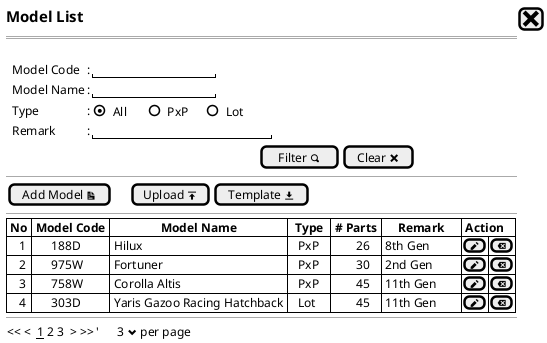 @startsalt
{
  <size:15><b>Model List |[<size:25><&x>]|*
  ==
  .
  {
    .|Model Code        |: |"               "|*
    .|Model Name        |: |"               "|*
    .|Type              |: {(X)All      |()PxP     |   ()Lot  }*
    .|Remark            |: |"                      "|*
  }
  {|                                                                                |[Filter <&magnifying-glass>]|[Clear <&x>]|}
  --
  {
  [Add Model <&document>]|.|.|.|[Upload <&data-transfer-upload>]| [Template <&data-transfer-download>]|* 
  }
  --
  {#
    | <b>No | <b>Model Code |                <b>Model Name                |  <b>Type  | <b># Parts |<b>     Remark     |<b> Action |*|*|*
    |    1  |      188D         | Hilux                                   |   PxP     |        26  | 8th Gen           |[<&pencil>]|[<&delete>]|*
    |    2  |      975W         | Fortuner                                |   PxP     |        30  | 2nd Gen           |[<&pencil>]|[<&delete>]|*
    |    3  |      758W         | Corolla Altis                           |   PxP     |        45  | 11th Gen          |[<&pencil>]|[<&delete>]|*
    |    4  |      303D         | Yaris Gazoo Racing Hatchback            |   Lot     |        45  | 11th Gen          |[<&pencil>]|[<&delete>]|*    
  }
  --
  {
  << <  __1__ 2 3  > >>  |'      3 <&chevron-bottom> per page |*
  }

}
@endsalt
